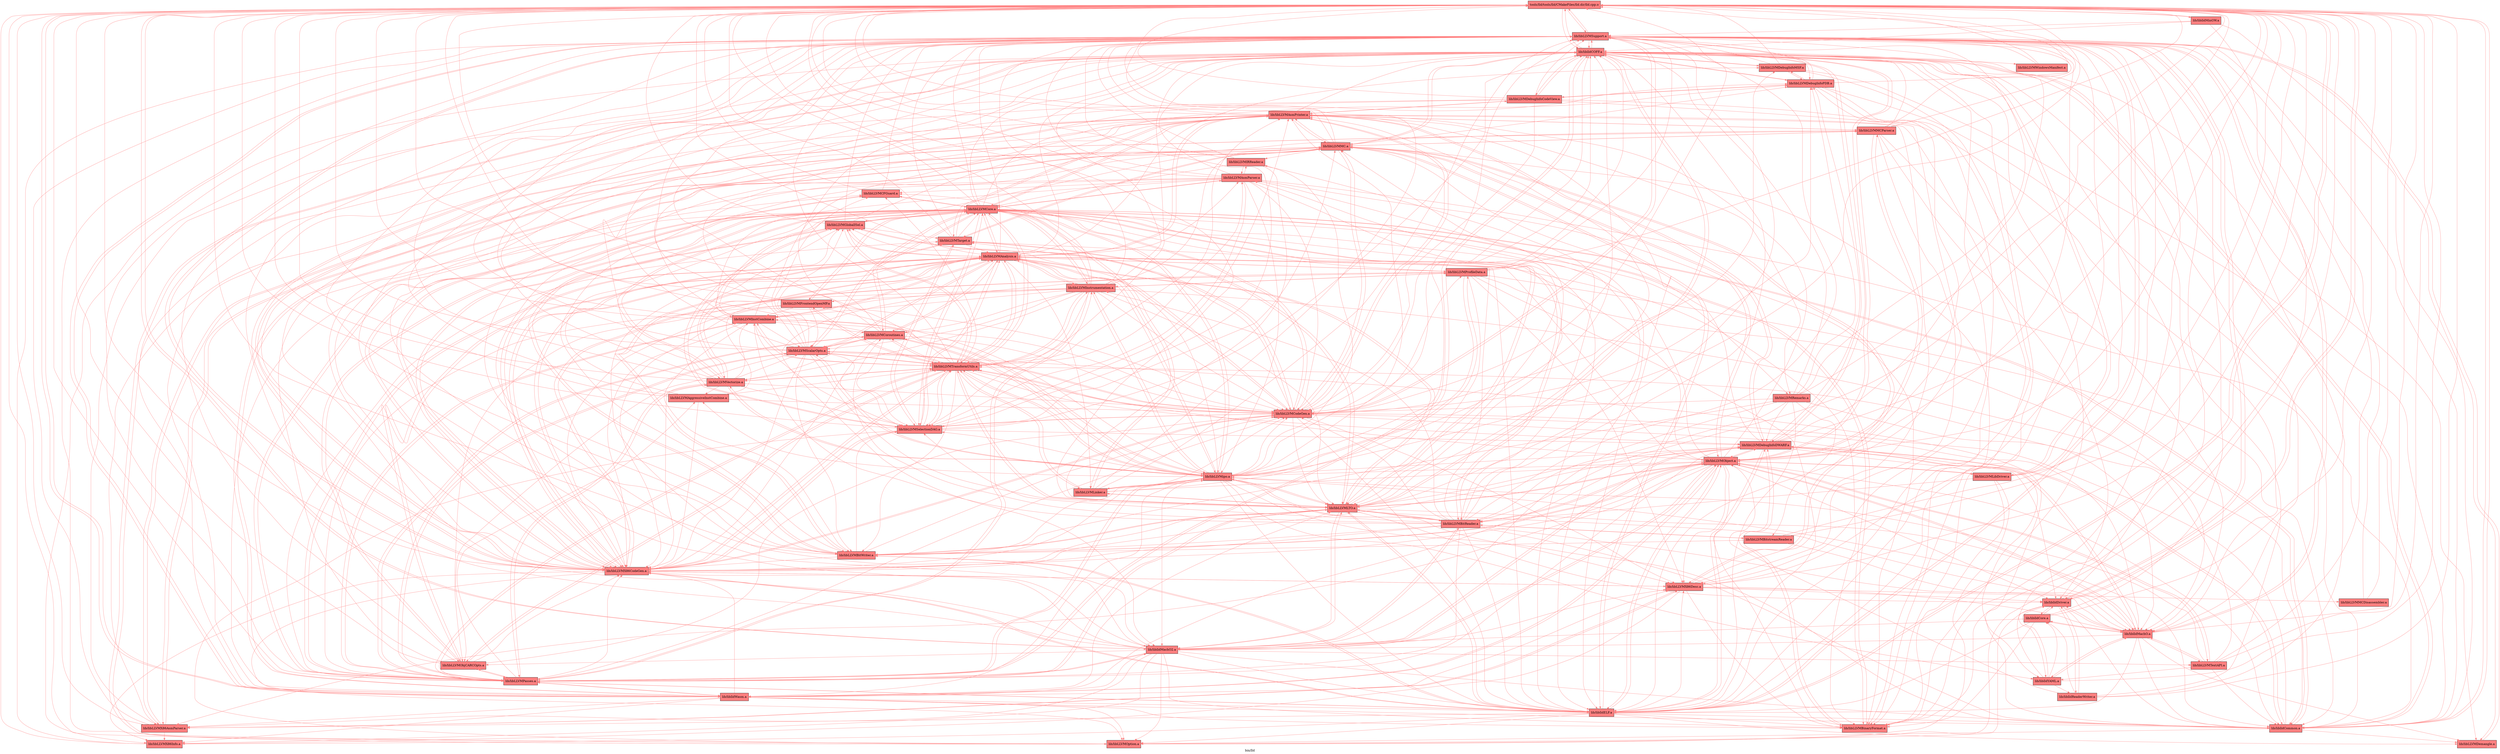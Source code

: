 digraph "bin/lld" {
	label="bin/lld";

	Node0x55f94115d218 [shape=record,shape=record,style=filled,fillcolor="1.000000 0.5 1",label="{tools/lld/tools/lld/CMakeFiles/lld.dir/lld.cpp.o}"];
	Node0x55f94115d218 -> Node0x55f941168488[color="1.000000 0.5 1"];
	Node0x55f94115d218 -> Node0x55f941167f38[color="1.000000 0.5 1"];
	Node0x55f94115d218 -> Node0x55f941167b28[color="1.000000 0.5 1"];
	Node0x55f94115d218 -> Node0x55f941167538[color="1.000000 0.5 1"];
	Node0x55f94115d218 -> Node0x55f941167088[color="1.000000 0.5 1"];
	Node0x55f94115d218 -> Node0x55f941166b38[color="1.000000 0.5 1"];
	Node0x55f94115d218 -> Node0x55f941166138[color="1.000000 0.5 1"];
	Node0x55f94115d218 -> Node0x55f941165c38[color="1.000000 0.5 1"];
	Node0x55f941168488 [shape=record,shape=record,style=filled,fillcolor="1.000000 0.5 1",label="{lib/libLLVMSupport.a}"];
	Node0x55f941168488 -> Node0x55f94115d218[color="1.000000 0.5 1"];
	Node0x55f941168488 -> Node0x55f941167b28[color="1.000000 0.5 1"];
	Node0x55f941168488 -> Node0x55f941167088[color="1.000000 0.5 1"];
	Node0x55f941168488 -> Node0x55f941167538[color="1.000000 0.5 1"];
	Node0x55f941168488 -> Node0x55f941165c38[color="1.000000 0.5 1"];
	Node0x55f941168488 -> Node0x55f941165738[color="1.000000 0.5 1"];
	Node0x55f941168488 -> Node0x55f94117d928[color="1.000000 0.5 1"];
	Node0x55f941168488 -> Node0x55f94116a1e8[color="1.000000 0.5 1"];
	Node0x55f941168488 -> Node0x55f941163e38[color="1.000000 0.5 1"];
	Node0x55f941168488 -> Node0x55f941174af8[color="1.000000 0.5 1"];
	Node0x55f941167f38 [shape=record,shape=record,style=filled,fillcolor="1.000000 0.5 1",label="{lib/liblldCommon.a}"];
	Node0x55f941167f38 -> Node0x55f94115d218[color="1.000000 0.5 1"];
	Node0x55f941167f38 -> Node0x55f941168488[color="1.000000 0.5 1"];
	Node0x55f941167f38 -> Node0x55f94117efa8[color="1.000000 0.5 1"];
	Node0x55f941167f38 -> Node0x55f941167b28[color="1.000000 0.5 1"];
	Node0x55f941167f38 -> Node0x55f94117d3d8[color="1.000000 0.5 1"];
	Node0x55f941167f38 -> Node0x55f94117e288[color="1.000000 0.5 1"];
	Node0x55f941167f38 -> Node0x55f94116a1e8[color="1.000000 0.5 1"];
	Node0x55f941167f38 -> Node0x55f941174af8[color="1.000000 0.5 1"];
	Node0x55f941167b28 [shape=record,shape=record,style=filled,fillcolor="1.000000 0.5 1",label="{lib/liblldCOFF.a}"];
	Node0x55f941167b28 -> Node0x55f94115d218[color="1.000000 0.5 1"];
	Node0x55f941167b28 -> Node0x55f941168488[color="1.000000 0.5 1"];
	Node0x55f941167b28 -> Node0x55f941167f38[color="1.000000 0.5 1"];
	Node0x55f941167b28 -> Node0x55f94117d928[color="1.000000 0.5 1"];
	Node0x55f941167b28 -> Node0x55f941163938[color="1.000000 0.5 1"];
	Node0x55f941167b28 -> Node0x55f94117d3d8[color="1.000000 0.5 1"];
	Node0x55f941167b28 -> Node0x55f94116b6d8[color="1.000000 0.5 1"];
	Node0x55f941167b28 -> Node0x55f94116c628[color="1.000000 0.5 1"];
	Node0x55f941167b28 -> Node0x55f94116cc18[color="1.000000 0.5 1"];
	Node0x55f941167b28 -> Node0x55f94116b098[color="1.000000 0.5 1"];
	Node0x55f941167b28 -> Node0x55f94117a3b8[color="1.000000 0.5 1"];
	Node0x55f941167b28 -> Node0x55f94117cbb8[color="1.000000 0.5 1"];
	Node0x55f941167b28 -> Node0x55f941163e38[color="1.000000 0.5 1"];
	Node0x55f941167b28 -> Node0x55f94117e508[color="1.000000 0.5 1"];
	Node0x55f941167b28 -> Node0x55f94117dfb8[color="1.000000 0.5 1"];
	Node0x55f941167b28 -> Node0x55f94117cb18[color="1.000000 0.5 1"];
	Node0x55f941167b28 -> Node0x55f94117e288[color="1.000000 0.5 1"];
	Node0x55f941167b28 -> Node0x55f941158588[color="1.000000 0.5 1"];
	Node0x55f941167b28 -> Node0x55f94117e698[color="1.000000 0.5 1"];
	Node0x55f941167b28 -> Node0x55f941174af8[color="1.000000 0.5 1"];
	Node0x55f941167538 [shape=record,shape=record,style=filled,fillcolor="1.000000 0.5 1",label="{lib/liblldDriver.a}"];
	Node0x55f941167538 -> Node0x55f94115d218[color="1.000000 0.5 1"];
	Node0x55f941167538 -> Node0x55f941168488[color="1.000000 0.5 1"];
	Node0x55f941167538 -> Node0x55f941167f38[color="1.000000 0.5 1"];
	Node0x55f941167538 -> Node0x55f941167b28[color="1.000000 0.5 1"];
	Node0x55f941167538 -> Node0x55f941165738[color="1.000000 0.5 1"];
	Node0x55f941167538 -> Node0x55f941165238[color="1.000000 0.5 1"];
	Node0x55f941167538 -> Node0x55f941164d38[color="1.000000 0.5 1"];
	Node0x55f941167538 -> Node0x55f941164838[color="1.000000 0.5 1"];
	Node0x55f941167538 -> Node0x55f94117d3d8[color="1.000000 0.5 1"];
	Node0x55f941167088 [shape=record,shape=record,style=filled,fillcolor="1.000000 0.5 1",label="{lib/liblldELF.a}"];
	Node0x55f941167088 -> Node0x55f94115d218[color="1.000000 0.5 1"];
	Node0x55f941167088 -> Node0x55f941168488[color="1.000000 0.5 1"];
	Node0x55f941167088 -> Node0x55f941167f38[color="1.000000 0.5 1"];
	Node0x55f941167088 -> Node0x55f941167b28[color="1.000000 0.5 1"];
	Node0x55f941167088 -> Node0x55f94117d928[color="1.000000 0.5 1"];
	Node0x55f941167088 -> Node0x55f94117d3d8[color="1.000000 0.5 1"];
	Node0x55f941167088 -> Node0x55f94116b6d8[color="1.000000 0.5 1"];
	Node0x55f941167088 -> Node0x55f94116c628[color="1.000000 0.5 1"];
	Node0x55f941167088 -> Node0x55f94116cc18[color="1.000000 0.5 1"];
	Node0x55f941167088 -> Node0x55f94116b098[color="1.000000 0.5 1"];
	Node0x55f941167088 -> Node0x55f94117a3b8[color="1.000000 0.5 1"];
	Node0x55f941167088 -> Node0x55f94117cbb8[color="1.000000 0.5 1"];
	Node0x55f941167088 -> Node0x55f94117e288[color="1.000000 0.5 1"];
	Node0x55f941167088 -> Node0x55f941158588[color="1.000000 0.5 1"];
	Node0x55f941167088 -> Node0x55f941159618[color="1.000000 0.5 1"];
	Node0x55f941167088 -> Node0x55f94117dfb8[color="1.000000 0.5 1"];
	Node0x55f941167088 -> Node0x55f941174af8[color="1.000000 0.5 1"];
	Node0x55f941166b38 [shape=record,shape=record,style=filled,fillcolor="1.000000 0.5 1",label="{lib/liblldMachO2.a}"];
	Node0x55f941166b38 -> Node0x55f94115d218[color="1.000000 0.5 1"];
	Node0x55f941166b38 -> Node0x55f941168488[color="1.000000 0.5 1"];
	Node0x55f941166b38 -> Node0x55f941167f38[color="1.000000 0.5 1"];
	Node0x55f941166b38 -> Node0x55f941167b28[color="1.000000 0.5 1"];
	Node0x55f941166b38 -> Node0x55f941167088[color="1.000000 0.5 1"];
	Node0x55f941166b38 -> Node0x55f94117d928[color="1.000000 0.5 1"];
	Node0x55f941166b38 -> Node0x55f94117d3d8[color="1.000000 0.5 1"];
	Node0x55f941166b38 -> Node0x55f94116b6d8[color="1.000000 0.5 1"];
	Node0x55f941166b38 -> Node0x55f94116c628[color="1.000000 0.5 1"];
	Node0x55f941166b38 -> Node0x55f94116cc18[color="1.000000 0.5 1"];
	Node0x55f941166b38 -> Node0x55f94116b098[color="1.000000 0.5 1"];
	Node0x55f941166b38 -> Node0x55f94117a3b8[color="1.000000 0.5 1"];
	Node0x55f941166b38 -> Node0x55f94117adb8[color="1.000000 0.5 1"];
	Node0x55f941166b38 -> Node0x55f94117cbb8[color="1.000000 0.5 1"];
	Node0x55f941166b38 -> Node0x55f94117a908[color="1.000000 0.5 1"];
	Node0x55f941166b38 -> Node0x55f94117e288[color="1.000000 0.5 1"];
	Node0x55f941166b38 -> Node0x55f941158588[color="1.000000 0.5 1"];
	Node0x55f941166b38 -> Node0x55f941157c28[color="1.000000 0.5 1"];
	Node0x55f941166b38 -> Node0x55f94117dfb8[color="1.000000 0.5 1"];
	Node0x55f941166138 [shape=record,shape=record,style=filled,fillcolor="1.000000 0.5 1",label="{lib/liblldMinGW.a}"];
	Node0x55f941166138 -> Node0x55f94115d218[color="1.000000 0.5 1"];
	Node0x55f941166138 -> Node0x55f941168488[color="1.000000 0.5 1"];
	Node0x55f941166138 -> Node0x55f941167f38[color="1.000000 0.5 1"];
	Node0x55f941166138 -> Node0x55f941167b28[color="1.000000 0.5 1"];
	Node0x55f941166138 -> Node0x55f94117d3d8[color="1.000000 0.5 1"];
	Node0x55f941165c38 [shape=record,shape=record,style=filled,fillcolor="1.000000 0.5 1",label="{lib/liblldWasm.a}"];
	Node0x55f941165c38 -> Node0x55f94115d218[color="1.000000 0.5 1"];
	Node0x55f941165c38 -> Node0x55f941168488[color="1.000000 0.5 1"];
	Node0x55f941165c38 -> Node0x55f941167f38[color="1.000000 0.5 1"];
	Node0x55f941165c38 -> Node0x55f941167b28[color="1.000000 0.5 1"];
	Node0x55f941165c38 -> Node0x55f94117d928[color="1.000000 0.5 1"];
	Node0x55f941165c38 -> Node0x55f94117d3d8[color="1.000000 0.5 1"];
	Node0x55f941165c38 -> Node0x55f94116b6d8[color="1.000000 0.5 1"];
	Node0x55f941165c38 -> Node0x55f94116c628[color="1.000000 0.5 1"];
	Node0x55f941165c38 -> Node0x55f94116cc18[color="1.000000 0.5 1"];
	Node0x55f941165c38 -> Node0x55f94116b098[color="1.000000 0.5 1"];
	Node0x55f941165c38 -> Node0x55f94117a3b8[color="1.000000 0.5 1"];
	Node0x55f941165c38 -> Node0x55f94117cbb8[color="1.000000 0.5 1"];
	Node0x55f941165c38 -> Node0x55f941167088[color="1.000000 0.5 1"];
	Node0x55f941165c38 -> Node0x55f941158588[color="1.000000 0.5 1"];
	Node0x55f941165c38 -> Node0x55f94117dfb8[color="1.000000 0.5 1"];
	Node0x55f941165c38 -> Node0x55f941166b38[color="1.000000 0.5 1"];
	Node0x55f94117efa8 [shape=record,shape=record,style=filled,fillcolor="1.000000 0.5 1",label="{lib/libLLVMCore.a}"];
	Node0x55f94117efa8 -> Node0x55f94115d218[color="1.000000 0.5 1"];
	Node0x55f94117efa8 -> Node0x55f941168488[color="1.000000 0.5 1"];
	Node0x55f94117efa8 -> Node0x55f941163e38[color="1.000000 0.5 1"];
	Node0x55f94117efa8 -> Node0x55f94117ddd8[color="1.000000 0.5 1"];
	Node0x55f94117efa8 -> Node0x55f94117f098[color="1.000000 0.5 1"];
	Node0x55f94117efa8 -> Node0x55f94116b098[color="1.000000 0.5 1"];
	Node0x55f94117efa8 -> Node0x55f94116a1e8[color="1.000000 0.5 1"];
	Node0x55f94117efa8 -> Node0x55f941159988[color="1.000000 0.5 1"];
	Node0x55f94117efa8 -> Node0x55f941159618[color="1.000000 0.5 1"];
	Node0x55f94117efa8 -> Node0x55f94117c1b8[color="1.000000 0.5 1"];
	Node0x55f94117efa8 -> Node0x55f94117c7a8[color="1.000000 0.5 1"];
	Node0x55f94117efa8 -> Node0x55f94117cbb8[color="1.000000 0.5 1"];
	Node0x55f94117efa8 -> Node0x55f94117d928[color="1.000000 0.5 1"];
	Node0x55f94117efa8 -> Node0x55f941159168[color="1.000000 0.5 1"];
	Node0x55f94117efa8 -> Node0x55f94115ad88[color="1.000000 0.5 1"];
	Node0x55f94117efa8 -> Node0x55f94117bd08[color="1.000000 0.5 1"];
	Node0x55f94117efa8 -> Node0x55f941178f68[color="1.000000 0.5 1"];
	Node0x55f94117efa8 -> Node0x55f94115a8d8[color="1.000000 0.5 1"];
	Node0x55f94117efa8 -> Node0x55f941158588[color="1.000000 0.5 1"];
	Node0x55f94117efa8 -> Node0x55f9411576d8[color="1.000000 0.5 1"];
	Node0x55f94117efa8 -> Node0x55f94117b7b8[color="1.000000 0.5 1"];
	Node0x55f94117efa8 -> Node0x55f941167b28[color="1.000000 0.5 1"];
	Node0x55f94117efa8 -> Node0x55f941157c28[color="1.000000 0.5 1"];
	Node0x55f94117efa8 -> Node0x55f94115a428[color="1.000000 0.5 1"];
	Node0x55f94117efa8 -> Node0x55f94116bb88[color="1.000000 0.5 1"];
	Node0x55f94117efa8 -> Node0x55f941167f38[color="1.000000 0.5 1"];
	Node0x55f94117efa8 -> Node0x55f94117d108[color="1.000000 0.5 1"];
	Node0x55f94117efa8 -> Node0x55f941167088[color="1.000000 0.5 1"];
	Node0x55f94117efa8 -> Node0x55f941165c38[color="1.000000 0.5 1"];
	Node0x55f94117efa8 -> Node0x55f94117ebe8[color="1.000000 0.5 1"];
	Node0x55f94117efa8 -> Node0x55f94117a908[color="1.000000 0.5 1"];
	Node0x55f94117d928 [shape=record,shape=record,style=filled,fillcolor="1.000000 0.5 1",label="{lib/libLLVMX86CodeGen.a}"];
	Node0x55f94117d928 -> Node0x55f94115d218[color="1.000000 0.5 1"];
	Node0x55f94117d928 -> Node0x55f941168488[color="1.000000 0.5 1"];
	Node0x55f94117d928 -> Node0x55f94117ddd8[color="1.000000 0.5 1"];
	Node0x55f94117d928 -> Node0x55f94116c628[color="1.000000 0.5 1"];
	Node0x55f94117d928 -> Node0x55f94116cc18[color="1.000000 0.5 1"];
	Node0x55f94117d928 -> Node0x55f94116a1e8[color="1.000000 0.5 1"];
	Node0x55f94117d928 -> Node0x55f94117dfb8[color="1.000000 0.5 1"];
	Node0x55f94117d928 -> Node0x55f94117efa8[color="1.000000 0.5 1"];
	Node0x55f94117d928 -> Node0x55f941167b28[color="1.000000 0.5 1"];
	Node0x55f94117d928 -> Node0x55f94117d3d8[color="1.000000 0.5 1"];
	Node0x55f94117d928 -> Node0x55f9411580d8[color="1.000000 0.5 1"];
	Node0x55f94117d928 -> Node0x55f94117f098[color="1.000000 0.5 1"];
	Node0x55f94117d928 -> Node0x55f94117c7a8[color="1.000000 0.5 1"];
	Node0x55f94117d928 -> Node0x55f94117ebe8[color="1.000000 0.5 1"];
	Node0x55f94117d928 -> Node0x55f94116bb88[color="1.000000 0.5 1"];
	Node0x55f94117d928 -> Node0x55f941167088[color="1.000000 0.5 1"];
	Node0x55f94117d928 -> Node0x55f94117e9b8[color="1.000000 0.5 1"];
	Node0x55f94117d928 -> Node0x55f94117c1b8[color="1.000000 0.5 1"];
	Node0x55f941163938 [shape=record,shape=record,style=filled,fillcolor="1.000000 0.5 1",label="{lib/libLLVMLibDriver.a}"];
	Node0x55f941163938 -> Node0x55f94115d218[color="1.000000 0.5 1"];
	Node0x55f941163938 -> Node0x55f941168488[color="1.000000 0.5 1"];
	Node0x55f941163938 -> Node0x55f941167b28[color="1.000000 0.5 1"];
	Node0x55f941163938 -> Node0x55f94117d3d8[color="1.000000 0.5 1"];
	Node0x55f941163938 -> Node0x55f94117a3b8[color="1.000000 0.5 1"];
	Node0x55f941163938 -> Node0x55f94117a908[color="1.000000 0.5 1"];
	Node0x55f941163938 -> Node0x55f94117cbb8[color="1.000000 0.5 1"];
	Node0x55f94117d3d8 [shape=record,shape=record,style=filled,fillcolor="1.000000 0.5 1",label="{lib/libLLVMOption.a}"];
	Node0x55f94117d3d8 -> Node0x55f94115d218[color="1.000000 0.5 1"];
	Node0x55f94117d3d8 -> Node0x55f941168488[color="1.000000 0.5 1"];
	Node0x55f94117d3d8 -> Node0x55f941167b28[color="1.000000 0.5 1"];
	Node0x55f94116b6d8 [shape=record,shape=record,style=filled,fillcolor="1.000000 0.5 1",label="{lib/libLLVMX86AsmParser.a}"];
	Node0x55f94116b6d8 -> Node0x55f94115d218[color="1.000000 0.5 1"];
	Node0x55f94116b6d8 -> Node0x55f941168488[color="1.000000 0.5 1"];
	Node0x55f94116b6d8 -> Node0x55f94117ddd8[color="1.000000 0.5 1"];
	Node0x55f94116b6d8 -> Node0x55f94116c628[color="1.000000 0.5 1"];
	Node0x55f94116b6d8 -> Node0x55f94116cc18[color="1.000000 0.5 1"];
	Node0x55f94116b6d8 -> Node0x55f94117b4e8[color="1.000000 0.5 1"];
	Node0x55f94116b6d8 -> Node0x55f94117dfb8[color="1.000000 0.5 1"];
	Node0x55f94116c628 [shape=record,shape=record,style=filled,fillcolor="1.000000 0.5 1",label="{lib/libLLVMX86Desc.a}"];
	Node0x55f94116c628 -> Node0x55f94115d218[color="1.000000 0.5 1"];
	Node0x55f94116c628 -> Node0x55f941168488[color="1.000000 0.5 1"];
	Node0x55f94116c628 -> Node0x55f941167538[color="1.000000 0.5 1"];
	Node0x55f94116c628 -> Node0x55f941165738[color="1.000000 0.5 1"];
	Node0x55f94116c628 -> Node0x55f94117dfb8[color="1.000000 0.5 1"];
	Node0x55f94116c628 -> Node0x55f94117d928[color="1.000000 0.5 1"];
	Node0x55f94116c628 -> Node0x55f94116cf88[color="1.000000 0.5 1"];
	Node0x55f94116c628 -> Node0x55f94116cc18[color="1.000000 0.5 1"];
	Node0x55f94116c628 -> Node0x55f94116b6d8[color="1.000000 0.5 1"];
	Node0x55f94116c628 -> Node0x55f94117cbb8[color="1.000000 0.5 1"];
	Node0x55f94116c628 -> Node0x55f94117ddd8[color="1.000000 0.5 1"];
	Node0x55f94116cc18 [shape=record,shape=record,style=filled,fillcolor="1.000000 0.5 1",label="{lib/libLLVMX86Info.a}"];
	Node0x55f94116cc18 -> Node0x55f94115d218[color="1.000000 0.5 1"];
	Node0x55f94116cc18 -> Node0x55f941168488[color="1.000000 0.5 1"];
	Node0x55f94116b098 [shape=record,shape=record,style=filled,fillcolor="1.000000 0.5 1",label="{lib/libLLVMLTO.a}"];
	Node0x55f94116b098 -> Node0x55f94115d218[color="1.000000 0.5 1"];
	Node0x55f94116b098 -> Node0x55f941168488[color="1.000000 0.5 1"];
	Node0x55f94116b098 -> Node0x55f941167b28[color="1.000000 0.5 1"];
	Node0x55f94116b098 -> Node0x55f941167f38[color="1.000000 0.5 1"];
	Node0x55f94116b098 -> Node0x55f941167538[color="1.000000 0.5 1"];
	Node0x55f94116b098 -> Node0x55f941167088[color="1.000000 0.5 1"];
	Node0x55f94116b098 -> Node0x55f941165738[color="1.000000 0.5 1"];
	Node0x55f94116b098 -> Node0x55f94117d928[color="1.000000 0.5 1"];
	Node0x55f94116b098 -> Node0x55f94117ddd8[color="1.000000 0.5 1"];
	Node0x55f94116b098 -> Node0x55f94117e288[color="1.000000 0.5 1"];
	Node0x55f94116b098 -> Node0x55f94116c628[color="1.000000 0.5 1"];
	Node0x55f94116b098 -> Node0x55f941159988[color="1.000000 0.5 1"];
	Node0x55f94116b098 -> Node0x55f941159618[color="1.000000 0.5 1"];
	Node0x55f94116b098 -> Node0x55f94115a8d8[color="1.000000 0.5 1"];
	Node0x55f94116b098 -> Node0x55f94117c7a8[color="1.000000 0.5 1"];
	Node0x55f94116b098 -> Node0x55f94117a3b8[color="1.000000 0.5 1"];
	Node0x55f94116b098 -> Node0x55f94117a908[color="1.000000 0.5 1"];
	Node0x55f94116b098 -> Node0x55f94117efa8[color="1.000000 0.5 1"];
	Node0x55f94116b098 -> Node0x55f941166b38[color="1.000000 0.5 1"];
	Node0x55f94116b098 -> Node0x55f941158588[color="1.000000 0.5 1"];
	Node0x55f94116b098 -> Node0x55f9411580d8[color="1.000000 0.5 1"];
	Node0x55f94116b098 -> Node0x55f94117c1b8[color="1.000000 0.5 1"];
	Node0x55f94116b098 -> Node0x55f94117dfb8[color="1.000000 0.5 1"];
	Node0x55f94117a3b8 [shape=record,shape=record,style=filled,fillcolor="1.000000 0.5 1",label="{lib/libLLVMObject.a}"];
	Node0x55f94117a3b8 -> Node0x55f94115d218[color="1.000000 0.5 1"];
	Node0x55f94117a3b8 -> Node0x55f941168488[color="1.000000 0.5 1"];
	Node0x55f94117a3b8 -> Node0x55f941167b28[color="1.000000 0.5 1"];
	Node0x55f94117a3b8 -> Node0x55f941166b38[color="1.000000 0.5 1"];
	Node0x55f94117a3b8 -> Node0x55f941163938[color="1.000000 0.5 1"];
	Node0x55f94117a3b8 -> Node0x55f941167088[color="1.000000 0.5 1"];
	Node0x55f94117a3b8 -> Node0x55f941165738[color="1.000000 0.5 1"];
	Node0x55f94117a3b8 -> Node0x55f94117efa8[color="1.000000 0.5 1"];
	Node0x55f94117a3b8 -> Node0x55f94117cbb8[color="1.000000 0.5 1"];
	Node0x55f94117a3b8 -> Node0x55f94117dfb8[color="1.000000 0.5 1"];
	Node0x55f94117a3b8 -> Node0x55f941167f38[color="1.000000 0.5 1"];
	Node0x55f94117a3b8 -> Node0x55f94116b098[color="1.000000 0.5 1"];
	Node0x55f94117a3b8 -> Node0x55f94117a908[color="1.000000 0.5 1"];
	Node0x55f94117a3b8 -> Node0x55f94117d928[color="1.000000 0.5 1"];
	Node0x55f94117a3b8 -> Node0x55f941159618[color="1.000000 0.5 1"];
	Node0x55f94117a3b8 -> Node0x55f94117e288[color="1.000000 0.5 1"];
	Node0x55f94117a3b8 -> Node0x55f9411580d8[color="1.000000 0.5 1"];
	Node0x55f94117a3b8 -> Node0x55f94117ddd8[color="1.000000 0.5 1"];
	Node0x55f94117a3b8 -> Node0x55f94117b4e8[color="1.000000 0.5 1"];
	Node0x55f94117a3b8 -> Node0x55f941159988[color="1.000000 0.5 1"];
	Node0x55f94117a3b8 -> Node0x55f94116b6d8[color="1.000000 0.5 1"];
	Node0x55f94117a3b8 -> Node0x55f94116c628[color="1.000000 0.5 1"];
	Node0x55f94117a3b8 -> Node0x55f94117adb8[color="1.000000 0.5 1"];
	Node0x55f94117a3b8 -> Node0x55f941167538[color="1.000000 0.5 1"];
	Node0x55f94117a3b8 -> Node0x55f941165c38[color="1.000000 0.5 1"];
	Node0x55f94117a3b8 -> Node0x55f94117c1b8[color="1.000000 0.5 1"];
	Node0x55f94117cbb8 [shape=record,shape=record,style=filled,fillcolor="1.000000 0.5 1",label="{lib/libLLVMBinaryFormat.a}"];
	Node0x55f94117cbb8 -> Node0x55f94115d218[color="1.000000 0.5 1"];
	Node0x55f94117cbb8 -> Node0x55f941168488[color="1.000000 0.5 1"];
	Node0x55f94117cbb8 -> Node0x55f94117efa8[color="1.000000 0.5 1"];
	Node0x55f94117cbb8 -> Node0x55f94117e288[color="1.000000 0.5 1"];
	Node0x55f941163e38 [shape=record,shape=record,style=filled,fillcolor="1.000000 0.5 1",label="{lib/libLLVMDebugInfoPDB.a}"];
	Node0x55f941163e38 -> Node0x55f94115d218[color="1.000000 0.5 1"];
	Node0x55f941163e38 -> Node0x55f941168488[color="1.000000 0.5 1"];
	Node0x55f941163e38 -> Node0x55f941167b28[color="1.000000 0.5 1"];
	Node0x55f941163e38 -> Node0x55f94117e698[color="1.000000 0.5 1"];
	Node0x55f941163e38 -> Node0x55f94117e508[color="1.000000 0.5 1"];
	Node0x55f941163e38 -> Node0x55f941167f38[color="1.000000 0.5 1"];
	Node0x55f941163e38 -> Node0x55f94117a3b8[color="1.000000 0.5 1"];
	Node0x55f941163e38 -> Node0x55f94117cbb8[color="1.000000 0.5 1"];
	Node0x55f941163e38 -> Node0x55f941167088[color="1.000000 0.5 1"];
	Node0x55f94117e508 [shape=record,shape=record,style=filled,fillcolor="1.000000 0.5 1",label="{lib/libLLVMDebugInfoCodeView.a}"];
	Node0x55f94117e508 -> Node0x55f94115d218[color="1.000000 0.5 1"];
	Node0x55f94117e508 -> Node0x55f941168488[color="1.000000 0.5 1"];
	Node0x55f94117e508 -> Node0x55f941167b28[color="1.000000 0.5 1"];
	Node0x55f94117e508 -> Node0x55f941163e38[color="1.000000 0.5 1"];
	Node0x55f94117e508 -> Node0x55f94117ddd8[color="1.000000 0.5 1"];
	Node0x55f94117e508 -> Node0x55f94116a1e8[color="1.000000 0.5 1"];
	Node0x55f94117e508 -> Node0x55f941167088[color="1.000000 0.5 1"];
	Node0x55f94117e508 -> Node0x55f941165c38[color="1.000000 0.5 1"];
	Node0x55f94117e508 -> Node0x55f941166b38[color="1.000000 0.5 1"];
	Node0x55f94117e508 -> Node0x55f941165738[color="1.000000 0.5 1"];
	Node0x55f94117dfb8 [shape=record,shape=record,style=filled,fillcolor="1.000000 0.5 1",label="{lib/libLLVMMC.a}"];
	Node0x55f94117dfb8 -> Node0x55f94115d218[color="1.000000 0.5 1"];
	Node0x55f94117dfb8 -> Node0x55f941168488[color="1.000000 0.5 1"];
	Node0x55f94117dfb8 -> Node0x55f94116c628[color="1.000000 0.5 1"];
	Node0x55f94117dfb8 -> Node0x55f941167b28[color="1.000000 0.5 1"];
	Node0x55f94117dfb8 -> Node0x55f94117ddd8[color="1.000000 0.5 1"];
	Node0x55f94117dfb8 -> Node0x55f94116a1e8[color="1.000000 0.5 1"];
	Node0x55f94117dfb8 -> Node0x55f94117b4e8[color="1.000000 0.5 1"];
	Node0x55f94117dfb8 -> Node0x55f94117a3b8[color="1.000000 0.5 1"];
	Node0x55f94117dfb8 -> Node0x55f94116b6d8[color="1.000000 0.5 1"];
	Node0x55f94117dfb8 -> Node0x55f941163e38[color="1.000000 0.5 1"];
	Node0x55f94117dfb8 -> Node0x55f94117d928[color="1.000000 0.5 1"];
	Node0x55f94117dfb8 -> Node0x55f9411580d8[color="1.000000 0.5 1"];
	Node0x55f94117dfb8 -> Node0x55f941159ed8[color="1.000000 0.5 1"];
	Node0x55f94117dfb8 -> Node0x55f94117cbb8[color="1.000000 0.5 1"];
	Node0x55f94117dfb8 -> Node0x55f941167088[color="1.000000 0.5 1"];
	Node0x55f94117dfb8 -> Node0x55f941165c38[color="1.000000 0.5 1"];
	Node0x55f94117cb18 [shape=record,shape=record,style=filled,fillcolor="1.000000 0.5 1",label="{lib/libLLVMWindowsManifest.a}"];
	Node0x55f94117cb18 -> Node0x55f94115d218[color="1.000000 0.5 1"];
	Node0x55f94117cb18 -> Node0x55f941168488[color="1.000000 0.5 1"];
	Node0x55f94117e288 [shape=record,shape=record,style=filled,fillcolor="1.000000 0.5 1",label="{lib/libLLVMDebugInfoDWARF.a}"];
	Node0x55f94117e288 -> Node0x55f94115d218[color="1.000000 0.5 1"];
	Node0x55f94117e288 -> Node0x55f941168488[color="1.000000 0.5 1"];
	Node0x55f94117e288 -> Node0x55f941167b28[color="1.000000 0.5 1"];
	Node0x55f94117e288 -> Node0x55f941167f38[color="1.000000 0.5 1"];
	Node0x55f94117e288 -> Node0x55f941167088[color="1.000000 0.5 1"];
	Node0x55f94117e288 -> Node0x55f941163e38[color="1.000000 0.5 1"];
	Node0x55f94117e288 -> Node0x55f94117ddd8[color="1.000000 0.5 1"];
	Node0x55f94117e288 -> Node0x55f94117a3b8[color="1.000000 0.5 1"];
	Node0x55f94117e288 -> Node0x55f94117cbb8[color="1.000000 0.5 1"];
	Node0x55f94117e288 -> Node0x55f941165738[color="1.000000 0.5 1"];
	Node0x55f94117e288 -> Node0x55f941167538[color="1.000000 0.5 1"];
	Node0x55f94117e288 -> Node0x55f941166b38[color="1.000000 0.5 1"];
	Node0x55f94117e288 -> Node0x55f94117dfb8[color="1.000000 0.5 1"];
	Node0x55f94117e288 -> Node0x55f94117d928[color="1.000000 0.5 1"];
	Node0x55f94117e288 -> Node0x55f941165c38[color="1.000000 0.5 1"];
	Node0x55f941158588 [shape=record,shape=record,style=filled,fillcolor="1.000000 0.5 1",label="{lib/libLLVMPasses.a}"];
	Node0x55f941158588 -> Node0x55f94115d218[color="1.000000 0.5 1"];
	Node0x55f941158588 -> Node0x55f941168488[color="1.000000 0.5 1"];
	Node0x55f941158588 -> Node0x55f941167b28[color="1.000000 0.5 1"];
	Node0x55f941158588 -> Node0x55f941167088[color="1.000000 0.5 1"];
	Node0x55f941158588 -> Node0x55f94117d928[color="1.000000 0.5 1"];
	Node0x55f941158588 -> Node0x55f941166b38[color="1.000000 0.5 1"];
	Node0x55f941158588 -> Node0x55f941165c38[color="1.000000 0.5 1"];
	Node0x55f941158588 -> Node0x55f9411580d8[color="1.000000 0.5 1"];
	Node0x55f941158588 -> Node0x55f941157c28[color="1.000000 0.5 1"];
	Node0x55f941158588 -> Node0x55f94116b098[color="1.000000 0.5 1"];
	Node0x55f941158588 -> Node0x55f94116a1e8[color="1.000000 0.5 1"];
	Node0x55f941158588 -> Node0x55f9411576d8[color="1.000000 0.5 1"];
	Node0x55f941158588 -> Node0x55f941159988[color="1.000000 0.5 1"];
	Node0x55f941158588 -> Node0x55f941159168[color="1.000000 0.5 1"];
	Node0x55f941158588 -> Node0x55f941158c18[color="1.000000 0.5 1"];
	Node0x55f941158588 -> Node0x55f94115ad88[color="1.000000 0.5 1"];
	Node0x55f941158588 -> Node0x55f94117b7b8[color="1.000000 0.5 1"];
	Node0x55f941158588 -> Node0x55f94117bd08[color="1.000000 0.5 1"];
	Node0x55f941158588 -> Node0x55f94117c1b8[color="1.000000 0.5 1"];
	Node0x55f941158588 -> Node0x55f94117c7a8[color="1.000000 0.5 1"];
	Node0x55f941158588 -> Node0x55f94117efa8[color="1.000000 0.5 1"];
	Node0x55f941158588 -> Node0x55f94117e288[color="1.000000 0.5 1"];
	Node0x55f94116a1e8 [shape=record,shape=record,style=filled,fillcolor="1.000000 0.5 1",label="{lib/libLLVMCodeGen.a}"];
	Node0x55f94116a1e8 -> Node0x55f94115d218[color="1.000000 0.5 1"];
	Node0x55f94116a1e8 -> Node0x55f941168488[color="1.000000 0.5 1"];
	Node0x55f94116a1e8 -> Node0x55f94117d928[color="1.000000 0.5 1"];
	Node0x55f94116a1e8 -> Node0x55f94117f098[color="1.000000 0.5 1"];
	Node0x55f94116a1e8 -> Node0x55f94117c7a8[color="1.000000 0.5 1"];
	Node0x55f94116a1e8 -> Node0x55f94117efa8[color="1.000000 0.5 1"];
	Node0x55f94116a1e8 -> Node0x55f94117dfb8[color="1.000000 0.5 1"];
	Node0x55f94116a1e8 -> Node0x55f941167b28[color="1.000000 0.5 1"];
	Node0x55f94116a1e8 -> Node0x55f941167088[color="1.000000 0.5 1"];
	Node0x55f94116a1e8 -> Node0x55f94117ddd8[color="1.000000 0.5 1"];
	Node0x55f94116a1e8 -> Node0x55f94117ebe8[color="1.000000 0.5 1"];
	Node0x55f94116a1e8 -> Node0x55f94117c1b8[color="1.000000 0.5 1"];
	Node0x55f94116a1e8 -> Node0x55f9411580d8[color="1.000000 0.5 1"];
	Node0x55f94116a1e8 -> Node0x55f94116c628[color="1.000000 0.5 1"];
	Node0x55f94116a1e8 -> Node0x55f941165738[color="1.000000 0.5 1"];
	Node0x55f94116a1e8 -> Node0x55f94117e698[color="1.000000 0.5 1"];
	Node0x55f94116a1e8 -> Node0x55f941164d38[color="1.000000 0.5 1"];
	Node0x55f94116a1e8 -> Node0x55f94116b098[color="1.000000 0.5 1"];
	Node0x55f94116a1e8 -> Node0x55f94117e9b8[color="1.000000 0.5 1"];
	Node0x55f94116a1e8 -> Node0x55f941159168[color="1.000000 0.5 1"];
	Node0x55f94116a1e8 -> Node0x55f941163e38[color="1.000000 0.5 1"];
	Node0x55f941174af8 [shape=record,shape=record,style=filled,fillcolor="1.000000 0.5 1",label="{lib/libLLVMDemangle.a}"];
	Node0x55f941174af8 -> Node0x55f941168488[color="1.000000 0.5 1"];
	Node0x55f94117e698 [shape=record,shape=record,style=filled,fillcolor="1.000000 0.5 1",label="{lib/libLLVMDebugInfoMSF.a}"];
	Node0x55f94117e698 -> Node0x55f94115d218[color="1.000000 0.5 1"];
	Node0x55f94117e698 -> Node0x55f941168488[color="1.000000 0.5 1"];
	Node0x55f94117e698 -> Node0x55f941167b28[color="1.000000 0.5 1"];
	Node0x55f94117e698 -> Node0x55f941163e38[color="1.000000 0.5 1"];
	Node0x55f94117e698 -> Node0x55f941167f38[color="1.000000 0.5 1"];
	Node0x55f94117e698 -> Node0x55f941167088[color="1.000000 0.5 1"];
	Node0x55f941165738 [shape=record,shape=record,style=filled,fillcolor="1.000000 0.5 1",label="{lib/liblldMachO.a}"];
	Node0x55f941165738 -> Node0x55f94115d218[color="1.000000 0.5 1"];
	Node0x55f941165738 -> Node0x55f941168488[color="1.000000 0.5 1"];
	Node0x55f941165738 -> Node0x55f941167f38[color="1.000000 0.5 1"];
	Node0x55f941165738 -> Node0x55f941167b28[color="1.000000 0.5 1"];
	Node0x55f941165738 -> Node0x55f941167538[color="1.000000 0.5 1"];
	Node0x55f941165738 -> Node0x55f941164838[color="1.000000 0.5 1"];
	Node0x55f941165738 -> Node0x55f941174af8[color="1.000000 0.5 1"];
	Node0x55f941165738 -> Node0x55f941166b38[color="1.000000 0.5 1"];
	Node0x55f941165738 -> Node0x55f94117a3b8[color="1.000000 0.5 1"];
	Node0x55f941165738 -> Node0x55f94117adb8[color="1.000000 0.5 1"];
	Node0x55f941165738 -> Node0x55f94117e288[color="1.000000 0.5 1"];
	Node0x55f941165738 -> Node0x55f941164d38[color="1.000000 0.5 1"];
	Node0x55f941165738 -> Node0x55f941167088[color="1.000000 0.5 1"];
	Node0x55f941165238 [shape=record,shape=record,style=filled,fillcolor="1.000000 0.5 1",label="{lib/liblldReaderWriter.a}"];
	Node0x55f941165238 -> Node0x55f94115d218[color="1.000000 0.5 1"];
	Node0x55f941165238 -> Node0x55f941168488[color="1.000000 0.5 1"];
	Node0x55f941165238 -> Node0x55f941167b28[color="1.000000 0.5 1"];
	Node0x55f941165238 -> Node0x55f941167538[color="1.000000 0.5 1"];
	Node0x55f941165238 -> Node0x55f941164838[color="1.000000 0.5 1"];
	Node0x55f941165238 -> Node0x55f94117a3b8[color="1.000000 0.5 1"];
	Node0x55f941164d38 [shape=record,shape=record,style=filled,fillcolor="1.000000 0.5 1",label="{lib/liblldYAML.a}"];
	Node0x55f941164d38 -> Node0x55f94115d218[color="1.000000 0.5 1"];
	Node0x55f941164d38 -> Node0x55f941168488[color="1.000000 0.5 1"];
	Node0x55f941164d38 -> Node0x55f941167538[color="1.000000 0.5 1"];
	Node0x55f941164d38 -> Node0x55f941165738[color="1.000000 0.5 1"];
	Node0x55f941164d38 -> Node0x55f941165238[color="1.000000 0.5 1"];
	Node0x55f941164d38 -> Node0x55f941164838[color="1.000000 0.5 1"];
	Node0x55f941164838 [shape=record,shape=record,style=filled,fillcolor="1.000000 0.5 1",label="{lib/liblldCore.a}"];
	Node0x55f941164838 -> Node0x55f94115d218[color="1.000000 0.5 1"];
	Node0x55f941164838 -> Node0x55f941168488[color="1.000000 0.5 1"];
	Node0x55f941164838 -> Node0x55f941165738[color="1.000000 0.5 1"];
	Node0x55f941164838 -> Node0x55f941167538[color="1.000000 0.5 1"];
	Node0x55f941164838 -> Node0x55f94117cbb8[color="1.000000 0.5 1"];
	Node0x55f941164838 -> Node0x55f941166b38[color="1.000000 0.5 1"];
	Node0x55f941164838 -> Node0x55f941167088[color="1.000000 0.5 1"];
	Node0x55f941159618 [shape=record,shape=record,style=filled,fillcolor="1.000000 0.5 1",label="{lib/libLLVMBitWriter.a}"];
	Node0x55f941159618 -> Node0x55f94115d218[color="1.000000 0.5 1"];
	Node0x55f941159618 -> Node0x55f941168488[color="1.000000 0.5 1"];
	Node0x55f941159618 -> Node0x55f941167088[color="1.000000 0.5 1"];
	Node0x55f941159618 -> Node0x55f94117d928[color="1.000000 0.5 1"];
	Node0x55f941159618 -> Node0x55f94117ddd8[color="1.000000 0.5 1"];
	Node0x55f941159618 -> Node0x55f94117f098[color="1.000000 0.5 1"];
	Node0x55f941159618 -> Node0x55f94116b098[color="1.000000 0.5 1"];
	Node0x55f941159618 -> Node0x55f94116a1e8[color="1.000000 0.5 1"];
	Node0x55f941159618 -> Node0x55f94117c7a8[color="1.000000 0.5 1"];
	Node0x55f941159618 -> Node0x55f94117a3b8[color="1.000000 0.5 1"];
	Node0x55f941159618 -> Node0x55f94117dfb8[color="1.000000 0.5 1"];
	Node0x55f941159618 -> Node0x55f94117efa8[color="1.000000 0.5 1"];
	Node0x55f94117adb8 [shape=record,shape=record,style=filled,fillcolor="1.000000 0.5 1",label="{lib/libLLVMTextAPI.a}"];
	Node0x55f94117adb8 -> Node0x55f94115d218[color="1.000000 0.5 1"];
	Node0x55f94117adb8 -> Node0x55f941168488[color="1.000000 0.5 1"];
	Node0x55f94117adb8 -> Node0x55f941165738[color="1.000000 0.5 1"];
	Node0x55f94117adb8 -> Node0x55f941164d38[color="1.000000 0.5 1"];
	Node0x55f94117adb8 -> Node0x55f941159988[color="1.000000 0.5 1"];
	Node0x55f94117adb8 -> Node0x55f94117a3b8[color="1.000000 0.5 1"];
	Node0x55f94117adb8 -> Node0x55f941167f38[color="1.000000 0.5 1"];
	Node0x55f94117adb8 -> Node0x55f94117c1b8[color="1.000000 0.5 1"];
	Node0x55f94117a908 [shape=record,shape=record,style=filled,fillcolor="1.000000 0.5 1",label="{lib/libLLVMBitReader.a}"];
	Node0x55f94117a908 -> Node0x55f94115d218[color="1.000000 0.5 1"];
	Node0x55f94117a908 -> Node0x55f941168488[color="1.000000 0.5 1"];
	Node0x55f94117a908 -> Node0x55f941167b28[color="1.000000 0.5 1"];
	Node0x55f94117a908 -> Node0x55f941167088[color="1.000000 0.5 1"];
	Node0x55f94117a908 -> Node0x55f94117d928[color="1.000000 0.5 1"];
	Node0x55f94117a908 -> Node0x55f941166b38[color="1.000000 0.5 1"];
	Node0x55f94117a908 -> Node0x55f941165738[color="1.000000 0.5 1"];
	Node0x55f94117a908 -> Node0x55f941158588[color="1.000000 0.5 1"];
	Node0x55f94117a908 -> Node0x55f94117f098[color="1.000000 0.5 1"];
	Node0x55f94117a908 -> Node0x55f94116b098[color="1.000000 0.5 1"];
	Node0x55f94117a908 -> Node0x55f94116a1e8[color="1.000000 0.5 1"];
	Node0x55f94117a908 -> Node0x55f9411576d8[color="1.000000 0.5 1"];
	Node0x55f94117a908 -> Node0x55f941159988[color="1.000000 0.5 1"];
	Node0x55f94117a908 -> Node0x55f94115ad88[color="1.000000 0.5 1"];
	Node0x55f94117a908 -> Node0x55f941178f68[color="1.000000 0.5 1"];
	Node0x55f94117a908 -> Node0x55f94117bd08[color="1.000000 0.5 1"];
	Node0x55f94117a908 -> Node0x55f94117c7a8[color="1.000000 0.5 1"];
	Node0x55f94117a908 -> Node0x55f94117a3b8[color="1.000000 0.5 1"];
	Node0x55f94117a908 -> Node0x55f94117efa8[color="1.000000 0.5 1"];
	Node0x55f94117a908 -> Node0x55f9411740f8[color="1.000000 0.5 1"];
	Node0x55f94117a908 -> Node0x55f941167f38[color="1.000000 0.5 1"];
	Node0x55f94117a908 -> Node0x55f941159618[color="1.000000 0.5 1"];
	Node0x55f941157c28 [shape=record,shape=record,style=filled,fillcolor="1.000000 0.5 1",label="{lib/libLLVMObjCARCOpts.a}"];
	Node0x55f941157c28 -> Node0x55f94115d218[color="1.000000 0.5 1"];
	Node0x55f941157c28 -> Node0x55f941168488[color="1.000000 0.5 1"];
	Node0x55f941157c28 -> Node0x55f94117d928[color="1.000000 0.5 1"];
	Node0x55f941157c28 -> Node0x55f941158588[color="1.000000 0.5 1"];
	Node0x55f941157c28 -> Node0x55f94116bb88[color="1.000000 0.5 1"];
	Node0x55f941157c28 -> Node0x55f94116a1e8[color="1.000000 0.5 1"];
	Node0x55f941157c28 -> Node0x55f94117c1b8[color="1.000000 0.5 1"];
	Node0x55f941157c28 -> Node0x55f94117c7a8[color="1.000000 0.5 1"];
	Node0x55f941157c28 -> Node0x55f94117efa8[color="1.000000 0.5 1"];
	Node0x55f94117ddd8 [shape=record,shape=record,style=filled,fillcolor="1.000000 0.5 1",label="{lib/libLLVMAsmPrinter.a}"];
	Node0x55f94117ddd8 -> Node0x55f94115d218[color="1.000000 0.5 1"];
	Node0x55f94117ddd8 -> Node0x55f941168488[color="1.000000 0.5 1"];
	Node0x55f94117ddd8 -> Node0x55f941167b28[color="1.000000 0.5 1"];
	Node0x55f94117ddd8 -> Node0x55f94117d928[color="1.000000 0.5 1"];
	Node0x55f94117ddd8 -> Node0x55f9411580d8[color="1.000000 0.5 1"];
	Node0x55f94117ddd8 -> Node0x55f94116a1e8[color="1.000000 0.5 1"];
	Node0x55f94117ddd8 -> Node0x55f94117c7a8[color="1.000000 0.5 1"];
	Node0x55f94117ddd8 -> Node0x55f94117dfb8[color="1.000000 0.5 1"];
	Node0x55f94117ddd8 -> Node0x55f94117efa8[color="1.000000 0.5 1"];
	Node0x55f94117ddd8 -> Node0x55f94117cbb8[color="1.000000 0.5 1"];
	Node0x55f94117ddd8 -> Node0x55f94117d108[color="1.000000 0.5 1"];
	Node0x55f94117ddd8 -> Node0x55f94117b4e8[color="1.000000 0.5 1"];
	Node0x55f94117ddd8 -> Node0x55f94117e288[color="1.000000 0.5 1"];
	Node0x55f94117ddd8 -> Node0x55f941167088[color="1.000000 0.5 1"];
	Node0x55f94117ddd8 -> Node0x55f94117e508[color="1.000000 0.5 1"];
	Node0x55f9411580d8 [shape=record,shape=record,style=filled,fillcolor="1.000000 0.5 1",label="{lib/libLLVMTarget.a}"];
	Node0x55f9411580d8 -> Node0x55f94115d218[color="1.000000 0.5 1"];
	Node0x55f9411580d8 -> Node0x55f941168488[color="1.000000 0.5 1"];
	Node0x55f9411580d8 -> Node0x55f94117d928[color="1.000000 0.5 1"];
	Node0x55f9411580d8 -> Node0x55f94117ddd8[color="1.000000 0.5 1"];
	Node0x55f9411580d8 -> Node0x55f94117dfb8[color="1.000000 0.5 1"];
	Node0x55f9411580d8 -> Node0x55f94117efa8[color="1.000000 0.5 1"];
	Node0x55f9411580d8 -> Node0x55f94117f098[color="1.000000 0.5 1"];
	Node0x55f9411580d8 -> Node0x55f94116b098[color="1.000000 0.5 1"];
	Node0x55f9411580d8 -> Node0x55f94117c7a8[color="1.000000 0.5 1"];
	Node0x55f94117f098 [shape=record,shape=record,style=filled,fillcolor="1.000000 0.5 1",label="{lib/libLLVMSelectionDAG.a}"];
	Node0x55f94117f098 -> Node0x55f94115d218[color="1.000000 0.5 1"];
	Node0x55f94117f098 -> Node0x55f941168488[color="1.000000 0.5 1"];
	Node0x55f94117f098 -> Node0x55f94117d928[color="1.000000 0.5 1"];
	Node0x55f94117f098 -> Node0x55f94117ebe8[color="1.000000 0.5 1"];
	Node0x55f94117f098 -> Node0x55f94116a1e8[color="1.000000 0.5 1"];
	Node0x55f94117f098 -> Node0x55f94117c7a8[color="1.000000 0.5 1"];
	Node0x55f94117f098 -> Node0x55f94117efa8[color="1.000000 0.5 1"];
	Node0x55f94117f098 -> Node0x55f94117dfb8[color="1.000000 0.5 1"];
	Node0x55f94117f098 -> Node0x55f9411580d8[color="1.000000 0.5 1"];
	Node0x55f94117f098 -> Node0x55f94117ddd8[color="1.000000 0.5 1"];
	Node0x55f94117f098 -> Node0x55f94117e288[color="1.000000 0.5 1"];
	Node0x55f94117f098 -> Node0x55f94117c1b8[color="1.000000 0.5 1"];
	Node0x55f94117f098 -> Node0x55f941167b28[color="1.000000 0.5 1"];
	Node0x55f94117f098 -> Node0x55f94117d3d8[color="1.000000 0.5 1"];
	Node0x55f94117c7a8 [shape=record,shape=record,style=filled,fillcolor="1.000000 0.5 1",label="{lib/libLLVMAnalysis.a}"];
	Node0x55f94117c7a8 -> Node0x55f94115d218[color="1.000000 0.5 1"];
	Node0x55f94117c7a8 -> Node0x55f941168488[color="1.000000 0.5 1"];
	Node0x55f94117c7a8 -> Node0x55f94117d928[color="1.000000 0.5 1"];
	Node0x55f94117c7a8 -> Node0x55f941158588[color="1.000000 0.5 1"];
	Node0x55f94117c7a8 -> Node0x55f941159168[color="1.000000 0.5 1"];
	Node0x55f94117c7a8 -> Node0x55f94117efa8[color="1.000000 0.5 1"];
	Node0x55f94117c7a8 -> Node0x55f94116a1e8[color="1.000000 0.5 1"];
	Node0x55f94117c7a8 -> Node0x55f941159988[color="1.000000 0.5 1"];
	Node0x55f94117c7a8 -> Node0x55f94117f098[color="1.000000 0.5 1"];
	Node0x55f94117c7a8 -> Node0x55f94117ebe8[color="1.000000 0.5 1"];
	Node0x55f94117c7a8 -> Node0x55f94117bd08[color="1.000000 0.5 1"];
	Node0x55f94117c7a8 -> Node0x55f94116b098[color="1.000000 0.5 1"];
	Node0x55f94117c7a8 -> Node0x55f941167b28[color="1.000000 0.5 1"];
	Node0x55f94117c7a8 -> Node0x55f9411576d8[color="1.000000 0.5 1"];
	Node0x55f94117c7a8 -> Node0x55f94115ad88[color="1.000000 0.5 1"];
	Node0x55f94117c7a8 -> Node0x55f94117ddd8[color="1.000000 0.5 1"];
	Node0x55f94117c7a8 -> Node0x55f94117b7b8[color="1.000000 0.5 1"];
	Node0x55f94117c7a8 -> Node0x55f94117c1b8[color="1.000000 0.5 1"];
	Node0x55f94117c7a8 -> Node0x55f94117e698[color="1.000000 0.5 1"];
	Node0x55f94117c7a8 -> Node0x55f941166b38[color="1.000000 0.5 1"];
	Node0x55f94117c7a8 -> Node0x55f94117e9b8[color="1.000000 0.5 1"];
	Node0x55f94117c7a8 -> Node0x55f94117cbb8[color="1.000000 0.5 1"];
	Node0x55f94117c7a8 -> Node0x55f941167088[color="1.000000 0.5 1"];
	Node0x55f94117c7a8 -> Node0x55f941178f68[color="1.000000 0.5 1"];
	Node0x55f94117c7a8 -> Node0x55f94117a3b8[color="1.000000 0.5 1"];
	Node0x55f94117c7a8 -> Node0x55f941159618[color="1.000000 0.5 1"];
	Node0x55f94117c7a8 -> Node0x55f94115a8d8[color="1.000000 0.5 1"];
	Node0x55f94117c7a8 -> Node0x55f941157c28[color="1.000000 0.5 1"];
	Node0x55f94117ebe8 [shape=record,shape=record,style=filled,fillcolor="1.000000 0.5 1",label="{lib/libLLVMGlobalISel.a}"];
	Node0x55f94117ebe8 -> Node0x55f94115d218[color="1.000000 0.5 1"];
	Node0x55f94117ebe8 -> Node0x55f941168488[color="1.000000 0.5 1"];
	Node0x55f94117ebe8 -> Node0x55f94117d928[color="1.000000 0.5 1"];
	Node0x55f94117ebe8 -> Node0x55f94116a1e8[color="1.000000 0.5 1"];
	Node0x55f94117ebe8 -> Node0x55f94117efa8[color="1.000000 0.5 1"];
	Node0x55f94117ebe8 -> Node0x55f9411580d8[color="1.000000 0.5 1"];
	Node0x55f94117ebe8 -> Node0x55f94117ddd8[color="1.000000 0.5 1"];
	Node0x55f94117ebe8 -> Node0x55f94117f098[color="1.000000 0.5 1"];
	Node0x55f94117ebe8 -> Node0x55f94117c7a8[color="1.000000 0.5 1"];
	Node0x55f94117ebe8 -> Node0x55f94117dfb8[color="1.000000 0.5 1"];
	Node0x55f94117ebe8 -> Node0x55f94117c1b8[color="1.000000 0.5 1"];
	Node0x55f94116bb88 [shape=record,shape=record,style=filled,fillcolor="1.000000 0.5 1",label="{lib/libLLVMCFGuard.a}"];
	Node0x55f94116bb88 -> Node0x55f94115d218[color="1.000000 0.5 1"];
	Node0x55f94116bb88 -> Node0x55f941168488[color="1.000000 0.5 1"];
	Node0x55f94116bb88 -> Node0x55f94117d928[color="1.000000 0.5 1"];
	Node0x55f94116bb88 -> Node0x55f94117efa8[color="1.000000 0.5 1"];
	Node0x55f94117e9b8 [shape=record,shape=record,style=filled,fillcolor="1.000000 0.5 1",label="{lib/libLLVMProfileData.a}"];
	Node0x55f94117e9b8 -> Node0x55f94115d218[color="1.000000 0.5 1"];
	Node0x55f94117e9b8 -> Node0x55f941168488[color="1.000000 0.5 1"];
	Node0x55f94117e9b8 -> Node0x55f94117d928[color="1.000000 0.5 1"];
	Node0x55f94117e9b8 -> Node0x55f941159988[color="1.000000 0.5 1"];
	Node0x55f94117e9b8 -> Node0x55f94117bd08[color="1.000000 0.5 1"];
	Node0x55f94117e9b8 -> Node0x55f94117efa8[color="1.000000 0.5 1"];
	Node0x55f94117e9b8 -> Node0x55f941167f38[color="1.000000 0.5 1"];
	Node0x55f94117e9b8 -> Node0x55f941167b28[color="1.000000 0.5 1"];
	Node0x55f94117e9b8 -> Node0x55f94116c628[color="1.000000 0.5 1"];
	Node0x55f94117e9b8 -> Node0x55f94117c7a8[color="1.000000 0.5 1"];
	Node0x55f94117e9b8 -> Node0x55f941167088[color="1.000000 0.5 1"];
	Node0x55f94117e9b8 -> Node0x55f941166b38[color="1.000000 0.5 1"];
	Node0x55f94117e9b8 -> Node0x55f941165738[color="1.000000 0.5 1"];
	Node0x55f94117e9b8 -> Node0x55f94116b098[color="1.000000 0.5 1"];
	Node0x55f94117c1b8 [shape=record,shape=record,style=filled,fillcolor="1.000000 0.5 1",label="{lib/libLLVMTransformUtils.a}"];
	Node0x55f94117c1b8 -> Node0x55f94115d218[color="1.000000 0.5 1"];
	Node0x55f94117c1b8 -> Node0x55f941168488[color="1.000000 0.5 1"];
	Node0x55f94117c1b8 -> Node0x55f94117d928[color="1.000000 0.5 1"];
	Node0x55f94117c1b8 -> Node0x55f941159988[color="1.000000 0.5 1"];
	Node0x55f94117c1b8 -> Node0x55f94117efa8[color="1.000000 0.5 1"];
	Node0x55f94117c1b8 -> Node0x55f941158588[color="1.000000 0.5 1"];
	Node0x55f94117c1b8 -> Node0x55f94117e288[color="1.000000 0.5 1"];
	Node0x55f94117c1b8 -> Node0x55f94117f098[color="1.000000 0.5 1"];
	Node0x55f94117c1b8 -> Node0x55f94116bb88[color="1.000000 0.5 1"];
	Node0x55f94117c1b8 -> Node0x55f94116a1e8[color="1.000000 0.5 1"];
	Node0x55f94117c1b8 -> Node0x55f94117c7a8[color="1.000000 0.5 1"];
	Node0x55f94117c1b8 -> Node0x55f94117ebe8[color="1.000000 0.5 1"];
	Node0x55f94117c1b8 -> Node0x55f941159168[color="1.000000 0.5 1"];
	Node0x55f94117c1b8 -> Node0x55f94115a428[color="1.000000 0.5 1"];
	Node0x55f94117c1b8 -> Node0x55f941159618[color="1.000000 0.5 1"];
	Node0x55f94117c1b8 -> Node0x55f941167b28[color="1.000000 0.5 1"];
	Node0x55f94117c1b8 -> Node0x55f94116b098[color="1.000000 0.5 1"];
	Node0x55f94117c1b8 -> Node0x55f9411576d8[color="1.000000 0.5 1"];
	Node0x55f94117c1b8 -> Node0x55f94117ddd8[color="1.000000 0.5 1"];
	Node0x55f94117c1b8 -> Node0x55f941157c28[color="1.000000 0.5 1"];
	Node0x55f94117c1b8 -> Node0x55f94115a8d8[color="1.000000 0.5 1"];
	Node0x55f94117c1b8 -> Node0x55f94115ad88[color="1.000000 0.5 1"];
	Node0x55f94117c1b8 -> Node0x55f94117b7b8[color="1.000000 0.5 1"];
	Node0x55f94117c1b8 -> Node0x55f94117bd08[color="1.000000 0.5 1"];
	Node0x55f94117c1b8 -> Node0x55f941178f68[color="1.000000 0.5 1"];
	Node0x55f94117d108 [shape=record,shape=record,style=filled,fillcolor="1.000000 0.5 1",label="{lib/libLLVMRemarks.a}"];
	Node0x55f94117d108 -> Node0x55f94115d218[color="1.000000 0.5 1"];
	Node0x55f94117d108 -> Node0x55f941168488[color="1.000000 0.5 1"];
	Node0x55f94117d108 -> Node0x55f941167088[color="1.000000 0.5 1"];
	Node0x55f94117d108 -> Node0x55f94116a1e8[color="1.000000 0.5 1"];
	Node0x55f94117d108 -> Node0x55f941159618[color="1.000000 0.5 1"];
	Node0x55f94117d108 -> Node0x55f941167b28[color="1.000000 0.5 1"];
	Node0x55f94117d108 -> Node0x55f941163e38[color="1.000000 0.5 1"];
	Node0x55f94117d108 -> Node0x55f941166b38[color="1.000000 0.5 1"];
	Node0x55f94117d108 -> Node0x55f941165738[color="1.000000 0.5 1"];
	Node0x55f94117d108 -> Node0x55f94117e288[color="1.000000 0.5 1"];
	Node0x55f94117d108 -> Node0x55f94117a908[color="1.000000 0.5 1"];
	Node0x55f94117d108 -> Node0x55f9411740f8[color="1.000000 0.5 1"];
	Node0x55f94117b4e8 [shape=record,shape=record,style=filled,fillcolor="1.000000 0.5 1",label="{lib/libLLVMMCParser.a}"];
	Node0x55f94117b4e8 -> Node0x55f94115d218[color="1.000000 0.5 1"];
	Node0x55f94117b4e8 -> Node0x55f941168488[color="1.000000 0.5 1"];
	Node0x55f94117b4e8 -> Node0x55f941167b28[color="1.000000 0.5 1"];
	Node0x55f94117b4e8 -> Node0x55f941167538[color="1.000000 0.5 1"];
	Node0x55f94117b4e8 -> Node0x55f941165738[color="1.000000 0.5 1"];
	Node0x55f94117b4e8 -> Node0x55f94117d928[color="1.000000 0.5 1"];
	Node0x55f94117b4e8 -> Node0x55f94117ddd8[color="1.000000 0.5 1"];
	Node0x55f94117b4e8 -> Node0x55f94116b6d8[color="1.000000 0.5 1"];
	Node0x55f94117b4e8 -> Node0x55f94117a3b8[color="1.000000 0.5 1"];
	Node0x55f94117b4e8 -> Node0x55f94117dfb8[color="1.000000 0.5 1"];
	Node0x55f94117b4e8 -> Node0x55f94116c628[color="1.000000 0.5 1"];
	Node0x55f94116cf88 [shape=record,shape=record,style=filled,fillcolor="1.000000 0.5 1",label="{lib/libLLVMMCDisassembler.a}"];
	Node0x55f94116cf88 -> Node0x55f94115d218[color="1.000000 0.5 1"];
	Node0x55f94116cf88 -> Node0x55f941168488[color="1.000000 0.5 1"];
	Node0x55f941159988 [shape=record,shape=record,style=filled,fillcolor="1.000000 0.5 1",label="{lib/libLLVMipo.a}"];
	Node0x55f941159988 -> Node0x55f94115d218[color="1.000000 0.5 1"];
	Node0x55f941159988 -> Node0x55f941168488[color="1.000000 0.5 1"];
	Node0x55f941159988 -> Node0x55f94117d928[color="1.000000 0.5 1"];
	Node0x55f941159988 -> Node0x55f94116a1e8[color="1.000000 0.5 1"];
	Node0x55f941159988 -> Node0x55f94117c1b8[color="1.000000 0.5 1"];
	Node0x55f941159988 -> Node0x55f94117c7a8[color="1.000000 0.5 1"];
	Node0x55f941159988 -> Node0x55f94117efa8[color="1.000000 0.5 1"];
	Node0x55f941159988 -> Node0x55f941167b28[color="1.000000 0.5 1"];
	Node0x55f941159988 -> Node0x55f941167088[color="1.000000 0.5 1"];
	Node0x55f941159988 -> Node0x55f94117f098[color="1.000000 0.5 1"];
	Node0x55f941159988 -> Node0x55f941167f38[color="1.000000 0.5 1"];
	Node0x55f941159988 -> Node0x55f941158588[color="1.000000 0.5 1"];
	Node0x55f941159988 -> Node0x55f9411576d8[color="1.000000 0.5 1"];
	Node0x55f941159988 -> Node0x55f94117ddd8[color="1.000000 0.5 1"];
	Node0x55f941159988 -> Node0x55f941166b38[color="1.000000 0.5 1"];
	Node0x55f941159988 -> Node0x55f941165738[color="1.000000 0.5 1"];
	Node0x55f941159988 -> Node0x55f94116b098[color="1.000000 0.5 1"];
	Node0x55f941159988 -> Node0x55f94115a8d8[color="1.000000 0.5 1"];
	Node0x55f941159988 -> Node0x55f941159ed8[color="1.000000 0.5 1"];
	Node0x55f941159988 -> Node0x55f94117a908[color="1.000000 0.5 1"];
	Node0x55f941159988 -> Node0x55f941165c38[color="1.000000 0.5 1"];
	Node0x55f941159988 -> Node0x55f941164d38[color="1.000000 0.5 1"];
	Node0x55f941159988 -> Node0x55f94115a428[color="1.000000 0.5 1"];
	Node0x55f941159988 -> Node0x55f94117ebe8[color="1.000000 0.5 1"];
	Node0x55f941159988 -> Node0x55f941159168[color="1.000000 0.5 1"];
	Node0x55f941159988 -> Node0x55f941158c18[color="1.000000 0.5 1"];
	Node0x55f941159988 -> Node0x55f94115ad88[color="1.000000 0.5 1"];
	Node0x55f941159988 -> Node0x55f94117b7b8[color="1.000000 0.5 1"];
	Node0x55f941159988 -> Node0x55f94117bd08[color="1.000000 0.5 1"];
	Node0x55f941159988 -> Node0x55f94117e288[color="1.000000 0.5 1"];
	Node0x55f941159988 -> Node0x55f94117e9b8[color="1.000000 0.5 1"];
	Node0x55f941159988 -> Node0x55f941159618[color="1.000000 0.5 1"];
	Node0x55f94115a8d8 [shape=record,shape=record,style=filled,fillcolor="1.000000 0.5 1",label="{lib/libLLVMLinker.a}"];
	Node0x55f94115a8d8 -> Node0x55f94115d218[color="1.000000 0.5 1"];
	Node0x55f94115a8d8 -> Node0x55f941168488[color="1.000000 0.5 1"];
	Node0x55f94115a8d8 -> Node0x55f941167b28[color="1.000000 0.5 1"];
	Node0x55f94115a8d8 -> Node0x55f94116b098[color="1.000000 0.5 1"];
	Node0x55f94115a8d8 -> Node0x55f94116a1e8[color="1.000000 0.5 1"];
	Node0x55f94115a8d8 -> Node0x55f941159988[color="1.000000 0.5 1"];
	Node0x55f94115a8d8 -> Node0x55f94117c1b8[color="1.000000 0.5 1"];
	Node0x55f94115a8d8 -> Node0x55f94117a3b8[color="1.000000 0.5 1"];
	Node0x55f94115a8d8 -> Node0x55f94117efa8[color="1.000000 0.5 1"];
	Node0x55f941159168 [shape=record,shape=record,style=filled,fillcolor="1.000000 0.5 1",label="{lib/libLLVMScalarOpts.a}"];
	Node0x55f941159168 -> Node0x55f94115d218[color="1.000000 0.5 1"];
	Node0x55f941159168 -> Node0x55f941168488[color="1.000000 0.5 1"];
	Node0x55f941159168 -> Node0x55f94117d928[color="1.000000 0.5 1"];
	Node0x55f941159168 -> Node0x55f941158588[color="1.000000 0.5 1"];
	Node0x55f941159168 -> Node0x55f94116a1e8[color="1.000000 0.5 1"];
	Node0x55f941159168 -> Node0x55f941159988[color="1.000000 0.5 1"];
	Node0x55f941159168 -> Node0x55f94117c7a8[color="1.000000 0.5 1"];
	Node0x55f941159168 -> Node0x55f94117efa8[color="1.000000 0.5 1"];
	Node0x55f941159168 -> Node0x55f94117c1b8[color="1.000000 0.5 1"];
	Node0x55f941159168 -> Node0x55f9411576d8[color="1.000000 0.5 1"];
	Node0x55f941159168 -> Node0x55f941167f38[color="1.000000 0.5 1"];
	Node0x55f941159168 -> Node0x55f94117f098[color="1.000000 0.5 1"];
	Node0x55f941159168 -> Node0x55f94117ebe8[color="1.000000 0.5 1"];
	Node0x55f941159168 -> Node0x55f94117ddd8[color="1.000000 0.5 1"];
	Node0x55f941159168 -> Node0x55f941167b28[color="1.000000 0.5 1"];
	Node0x55f941159168 -> Node0x55f941159618[color="1.000000 0.5 1"];
	Node0x55f941159168 -> Node0x55f941157c28[color="1.000000 0.5 1"];
	Node0x55f941159168 -> Node0x55f94116bb88[color="1.000000 0.5 1"];
	Node0x55f941159168 -> Node0x55f94116b098[color="1.000000 0.5 1"];
	Node0x55f941159168 -> Node0x55f941163e38[color="1.000000 0.5 1"];
	Node0x55f9411576d8 [shape=record,shape=record,style=filled,fillcolor="1.000000 0.5 1",label="{lib/libLLVMCoroutines.a}"];
	Node0x55f9411576d8 -> Node0x55f94115d218[color="1.000000 0.5 1"];
	Node0x55f9411576d8 -> Node0x55f941168488[color="1.000000 0.5 1"];
	Node0x55f9411576d8 -> Node0x55f94117d928[color="1.000000 0.5 1"];
	Node0x55f9411576d8 -> Node0x55f941159168[color="1.000000 0.5 1"];
	Node0x55f9411576d8 -> Node0x55f94117efa8[color="1.000000 0.5 1"];
	Node0x55f9411576d8 -> Node0x55f94116a1e8[color="1.000000 0.5 1"];
	Node0x55f9411576d8 -> Node0x55f941159988[color="1.000000 0.5 1"];
	Node0x55f9411576d8 -> Node0x55f94117c1b8[color="1.000000 0.5 1"];
	Node0x55f9411576d8 -> Node0x55f94117c7a8[color="1.000000 0.5 1"];
	Node0x55f9411576d8 -> Node0x55f941167b28[color="1.000000 0.5 1"];
	Node0x55f9411576d8 -> Node0x55f941158588[color="1.000000 0.5 1"];
	Node0x55f9411576d8 -> Node0x55f94117f098[color="1.000000 0.5 1"];
	Node0x55f941158c18 [shape=record,shape=record,style=filled,fillcolor="1.000000 0.5 1",label="{lib/libLLVMAggressiveInstCombine.a}"];
	Node0x55f941158c18 -> Node0x55f94115d218[color="1.000000 0.5 1"];
	Node0x55f941158c18 -> Node0x55f941168488[color="1.000000 0.5 1"];
	Node0x55f941158c18 -> Node0x55f94117d928[color="1.000000 0.5 1"];
	Node0x55f941158c18 -> Node0x55f94116a1e8[color="1.000000 0.5 1"];
	Node0x55f941158c18 -> Node0x55f94117c1b8[color="1.000000 0.5 1"];
	Node0x55f941158c18 -> Node0x55f94117c7a8[color="1.000000 0.5 1"];
	Node0x55f941158c18 -> Node0x55f94117efa8[color="1.000000 0.5 1"];
	Node0x55f94115ad88 [shape=record,shape=record,style=filled,fillcolor="1.000000 0.5 1",label="{lib/libLLVMInstCombine.a}"];
	Node0x55f94115ad88 -> Node0x55f94115d218[color="1.000000 0.5 1"];
	Node0x55f94115ad88 -> Node0x55f941168488[color="1.000000 0.5 1"];
	Node0x55f94115ad88 -> Node0x55f94117d928[color="1.000000 0.5 1"];
	Node0x55f94115ad88 -> Node0x55f941158588[color="1.000000 0.5 1"];
	Node0x55f94115ad88 -> Node0x55f94117ebe8[color="1.000000 0.5 1"];
	Node0x55f94115ad88 -> Node0x55f94117f098[color="1.000000 0.5 1"];
	Node0x55f94115ad88 -> Node0x55f94116a1e8[color="1.000000 0.5 1"];
	Node0x55f94115ad88 -> Node0x55f9411576d8[color="1.000000 0.5 1"];
	Node0x55f94115ad88 -> Node0x55f941159168[color="1.000000 0.5 1"];
	Node0x55f94115ad88 -> Node0x55f94117c1b8[color="1.000000 0.5 1"];
	Node0x55f94115ad88 -> Node0x55f94117c7a8[color="1.000000 0.5 1"];
	Node0x55f94115ad88 -> Node0x55f94117efa8[color="1.000000 0.5 1"];
	Node0x55f94115ad88 -> Node0x55f941159988[color="1.000000 0.5 1"];
	Node0x55f94115ad88 -> Node0x55f941159618[color="1.000000 0.5 1"];
	Node0x55f94115ad88 -> Node0x55f94117ddd8[color="1.000000 0.5 1"];
	Node0x55f94117b7b8 [shape=record,shape=record,style=filled,fillcolor="1.000000 0.5 1",label="{lib/libLLVMVectorize.a}"];
	Node0x55f94117b7b8 -> Node0x55f94115d218[color="1.000000 0.5 1"];
	Node0x55f94117b7b8 -> Node0x55f941168488[color="1.000000 0.5 1"];
	Node0x55f94117b7b8 -> Node0x55f94117d928[color="1.000000 0.5 1"];
	Node0x55f94117b7b8 -> Node0x55f941158588[color="1.000000 0.5 1"];
	Node0x55f94117b7b8 -> Node0x55f94117ebe8[color="1.000000 0.5 1"];
	Node0x55f94117b7b8 -> Node0x55f94117f098[color="1.000000 0.5 1"];
	Node0x55f94117b7b8 -> Node0x55f9411576d8[color="1.000000 0.5 1"];
	Node0x55f94117b7b8 -> Node0x55f941159168[color="1.000000 0.5 1"];
	Node0x55f94117b7b8 -> Node0x55f94117c1b8[color="1.000000 0.5 1"];
	Node0x55f94117b7b8 -> Node0x55f94117c7a8[color="1.000000 0.5 1"];
	Node0x55f94117b7b8 -> Node0x55f94117efa8[color="1.000000 0.5 1"];
	Node0x55f94117b7b8 -> Node0x55f941167b28[color="1.000000 0.5 1"];
	Node0x55f94117b7b8 -> Node0x55f94117ddd8[color="1.000000 0.5 1"];
	Node0x55f94117b7b8 -> Node0x55f94116a1e8[color="1.000000 0.5 1"];
	Node0x55f94117b7b8 -> Node0x55f941159988[color="1.000000 0.5 1"];
	Node0x55f94117b7b8 -> Node0x55f941158c18[color="1.000000 0.5 1"];
	Node0x55f94117b7b8 -> Node0x55f94115ad88[color="1.000000 0.5 1"];
	Node0x55f94117bd08 [shape=record,shape=record,style=filled,fillcolor="1.000000 0.5 1",label="{lib/libLLVMInstrumentation.a}"];
	Node0x55f94117bd08 -> Node0x55f94115d218[color="1.000000 0.5 1"];
	Node0x55f94117bd08 -> Node0x55f941168488[color="1.000000 0.5 1"];
	Node0x55f94117bd08 -> Node0x55f941167f38[color="1.000000 0.5 1"];
	Node0x55f94117bd08 -> Node0x55f94117d928[color="1.000000 0.5 1"];
	Node0x55f94117bd08 -> Node0x55f941158588[color="1.000000 0.5 1"];
	Node0x55f94117bd08 -> Node0x55f94116a1e8[color="1.000000 0.5 1"];
	Node0x55f94117bd08 -> Node0x55f94115ad88[color="1.000000 0.5 1"];
	Node0x55f94117bd08 -> Node0x55f94115a428[color="1.000000 0.5 1"];
	Node0x55f94117bd08 -> Node0x55f94117c1b8[color="1.000000 0.5 1"];
	Node0x55f94117bd08 -> Node0x55f94117c7a8[color="1.000000 0.5 1"];
	Node0x55f94117bd08 -> Node0x55f94117dfb8[color="1.000000 0.5 1"];
	Node0x55f94117bd08 -> Node0x55f94117efa8[color="1.000000 0.5 1"];
	Node0x55f94117bd08 -> Node0x55f941159988[color="1.000000 0.5 1"];
	Node0x55f94117bd08 -> Node0x55f94117e9b8[color="1.000000 0.5 1"];
	Node0x55f94117bd08 -> Node0x55f941167b28[color="1.000000 0.5 1"];
	Node0x55f94117bd08 -> Node0x55f941159168[color="1.000000 0.5 1"];
	Node0x55f94117bd08 -> Node0x55f94117b7b8[color="1.000000 0.5 1"];
	Node0x55f94117bd08 -> Node0x55f94117f098[color="1.000000 0.5 1"];
	Node0x55f94117bd08 -> Node0x55f9411576d8[color="1.000000 0.5 1"];
	Node0x55f94117bd08 -> Node0x55f94116b098[color="1.000000 0.5 1"];
	Node0x55f94117bd08 -> Node0x55f941157c28[color="1.000000 0.5 1"];
	Node0x55f94117bd08 -> Node0x55f94116bb88[color="1.000000 0.5 1"];
	Node0x55f941159ed8 [shape=record,shape=record,style=filled,fillcolor="1.000000 0.5 1",label="{lib/libLLVMIRReader.a}"];
	Node0x55f941159ed8 -> Node0x55f94115d218[color="1.000000 0.5 1"];
	Node0x55f941159ed8 -> Node0x55f941168488[color="1.000000 0.5 1"];
	Node0x55f941159ed8 -> Node0x55f94116b098[color="1.000000 0.5 1"];
	Node0x55f941159ed8 -> Node0x55f941178f68[color="1.000000 0.5 1"];
	Node0x55f941159ed8 -> Node0x55f94117a908[color="1.000000 0.5 1"];
	Node0x55f941159ed8 -> Node0x55f94117efa8[color="1.000000 0.5 1"];
	Node0x55f94115a428 [shape=record,shape=record,style=filled,fillcolor="1.000000 0.5 1",label="{lib/libLLVMFrontendOpenMP.a}"];
	Node0x55f94115a428 -> Node0x55f94115d218[color="1.000000 0.5 1"];
	Node0x55f94115a428 -> Node0x55f941168488[color="1.000000 0.5 1"];
	Node0x55f94115a428 -> Node0x55f941158588[color="1.000000 0.5 1"];
	Node0x55f94115a428 -> Node0x55f94117d928[color="1.000000 0.5 1"];
	Node0x55f94115a428 -> Node0x55f94116a1e8[color="1.000000 0.5 1"];
	Node0x55f94115a428 -> Node0x55f941159168[color="1.000000 0.5 1"];
	Node0x55f94115a428 -> Node0x55f94115ad88[color="1.000000 0.5 1"];
	Node0x55f94115a428 -> Node0x55f94117c1b8[color="1.000000 0.5 1"];
	Node0x55f94115a428 -> Node0x55f94117efa8[color="1.000000 0.5 1"];
	Node0x55f941178f68 [shape=record,shape=record,style=filled,fillcolor="1.000000 0.5 1",label="{lib/libLLVMAsmParser.a}"];
	Node0x55f941178f68 -> Node0x55f94115d218[color="1.000000 0.5 1"];
	Node0x55f941178f68 -> Node0x55f941168488[color="1.000000 0.5 1"];
	Node0x55f941178f68 -> Node0x55f941167b28[color="1.000000 0.5 1"];
	Node0x55f941178f68 -> Node0x55f941167088[color="1.000000 0.5 1"];
	Node0x55f941178f68 -> Node0x55f94117d928[color="1.000000 0.5 1"];
	Node0x55f941178f68 -> Node0x55f941159ed8[color="1.000000 0.5 1"];
	Node0x55f941178f68 -> Node0x55f94117efa8[color="1.000000 0.5 1"];
	Node0x55f941178f68 -> Node0x55f941167f38[color="1.000000 0.5 1"];
	Node0x55f941178f68 -> Node0x55f94117f098[color="1.000000 0.5 1"];
	Node0x55f941178f68 -> Node0x55f94116bb88[color="1.000000 0.5 1"];
	Node0x55f941178f68 -> Node0x55f94116b098[color="1.000000 0.5 1"];
	Node0x55f941178f68 -> Node0x55f94116a1e8[color="1.000000 0.5 1"];
	Node0x55f941178f68 -> Node0x55f941159988[color="1.000000 0.5 1"];
	Node0x55f941178f68 -> Node0x55f941159618[color="1.000000 0.5 1"];
	Node0x55f941178f68 -> Node0x55f94115ad88[color="1.000000 0.5 1"];
	Node0x55f941178f68 -> Node0x55f94117cbb8[color="1.000000 0.5 1"];
	Node0x55f9411740f8 [shape=record,shape=record,style=filled,fillcolor="1.000000 0.5 1",label="{lib/libLLVMBitstreamReader.a}"];
	Node0x55f9411740f8 -> Node0x55f94115d218[color="1.000000 0.5 1"];
	Node0x55f9411740f8 -> Node0x55f941168488[color="1.000000 0.5 1"];
	Node0x55f9411740f8 -> Node0x55f941165738[color="1.000000 0.5 1"];
	Node0x55f9411740f8 -> Node0x55f941159618[color="1.000000 0.5 1"];
	Node0x55f9411740f8 -> Node0x55f94117a908[color="1.000000 0.5 1"];
}
